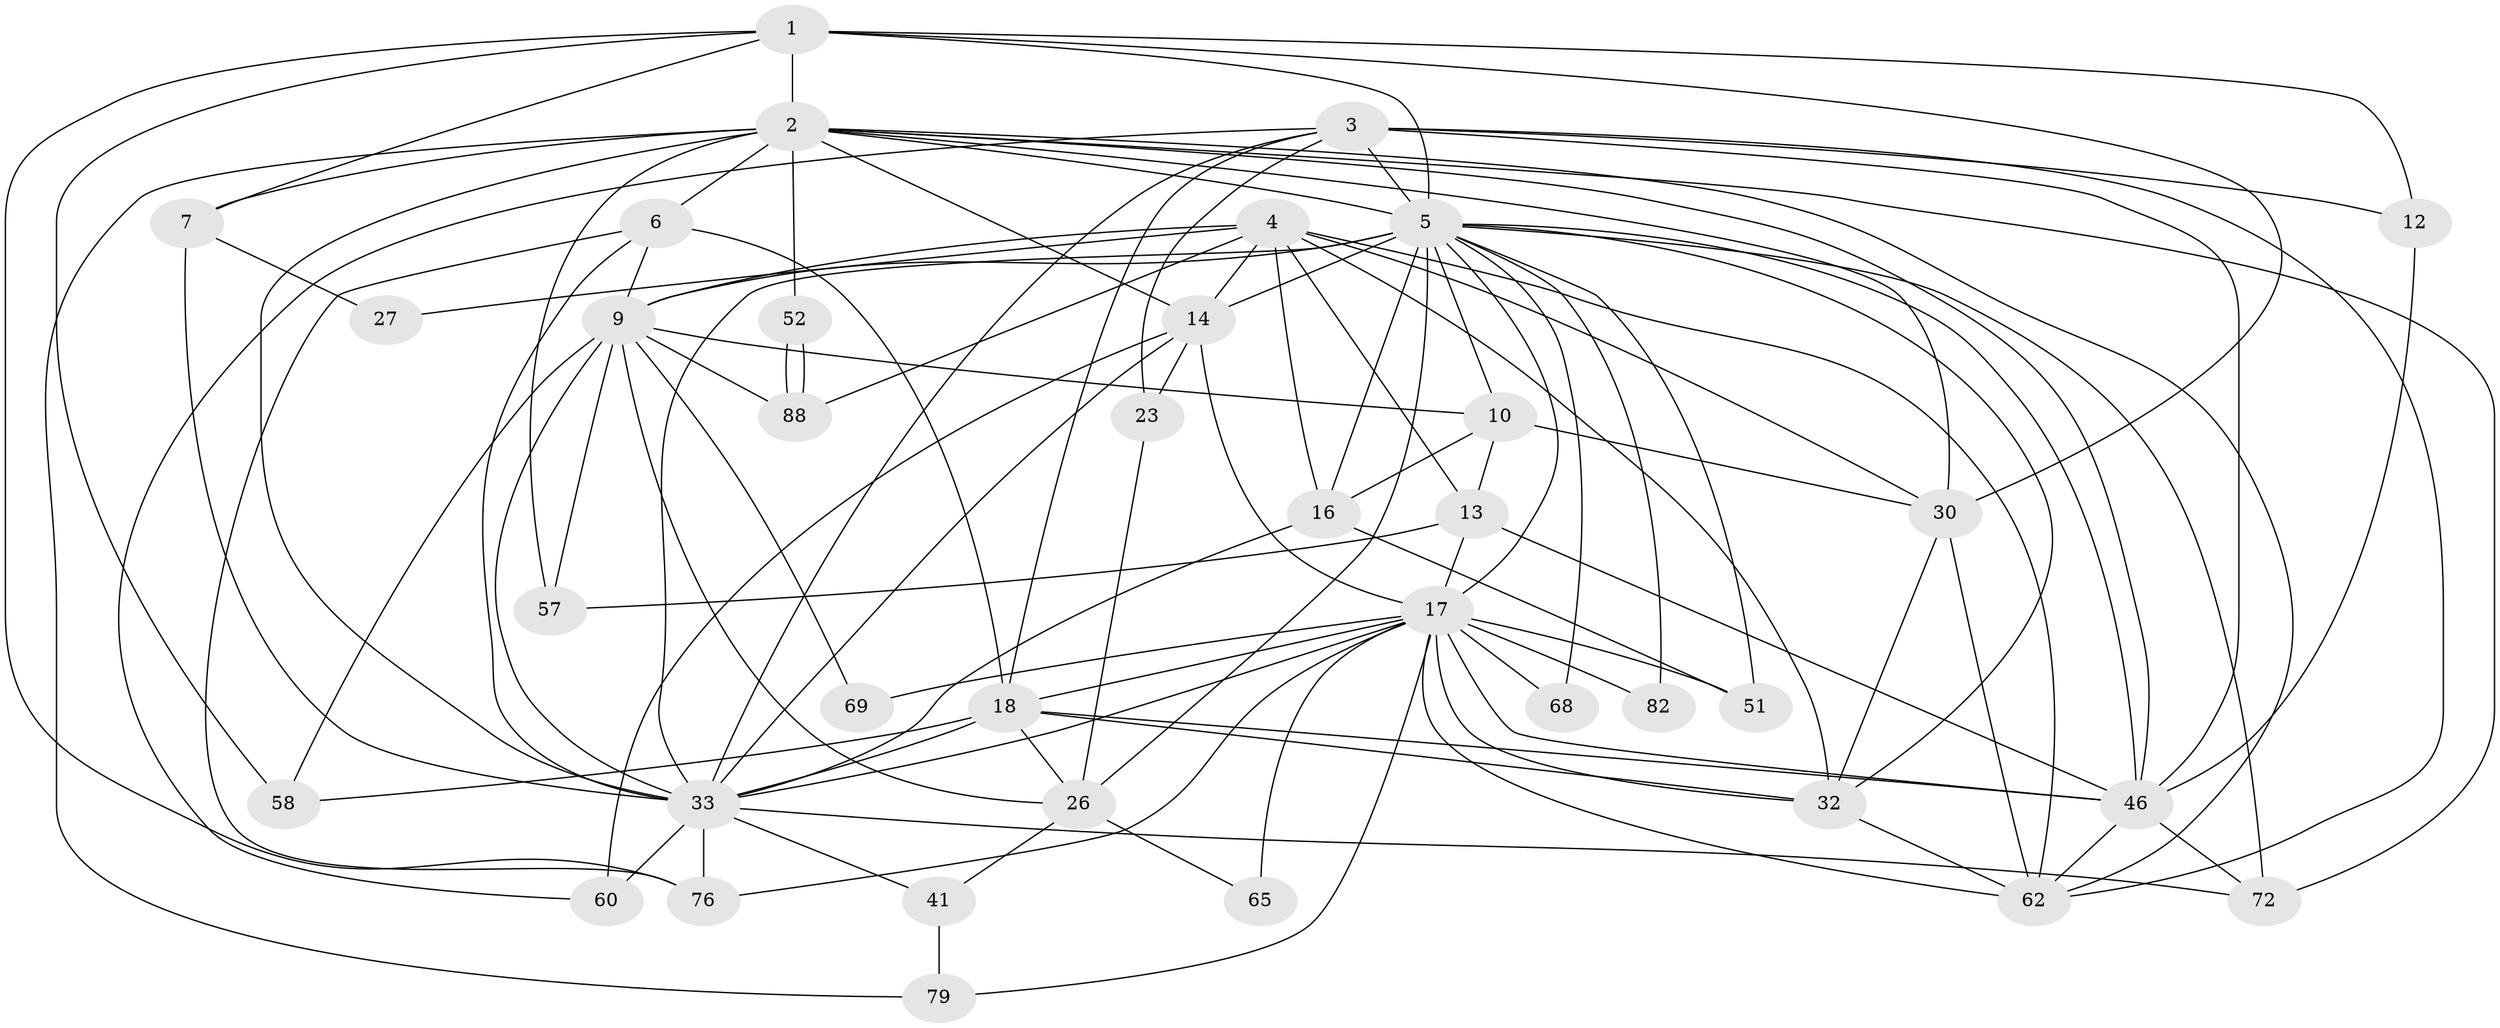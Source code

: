 // original degree distribution, {4: 0.34408602150537637, 5: 0.12903225806451613, 3: 0.24731182795698925, 6: 0.12903225806451613, 2: 0.11827956989247312, 7: 0.03225806451612903}
// Generated by graph-tools (version 1.1) at 2025/19/03/04/25 18:19:02]
// undirected, 37 vertices, 107 edges
graph export_dot {
graph [start="1"]
  node [color=gray90,style=filled];
  1 [super="+20+44"];
  2 [super="+56+8"];
  3 [super="+59"];
  4 [super="+11"];
  5 [super="+66+31+24"];
  6 [super="+34"];
  7 [super="+74"];
  9 [super="+21+25"];
  10 [super="+55"];
  12;
  13 [super="+42+15"];
  14 [super="+29+39+45"];
  16 [super="+38"];
  17 [super="+93+36+77+28"];
  18 [super="+22+19+89"];
  23;
  26 [super="+54"];
  27;
  30 [super="+47+64"];
  32 [super="+84+43"];
  33 [super="+48+78+35"];
  41 [super="+90"];
  46 [super="+86+61+67"];
  51;
  52;
  57;
  58;
  60;
  62 [super="+63"];
  65;
  68;
  69;
  72;
  76;
  79;
  82;
  88;
  1 -- 7;
  1 -- 5 [weight=2];
  1 -- 58;
  1 -- 12;
  1 -- 76;
  1 -- 30;
  1 -- 2 [weight=3];
  2 -- 5 [weight=2];
  2 -- 72;
  2 -- 79;
  2 -- 52;
  2 -- 57;
  2 -- 14;
  2 -- 33 [weight=2];
  2 -- 6 [weight=2];
  2 -- 7;
  2 -- 46;
  2 -- 30;
  2 -- 62;
  3 -- 62;
  3 -- 33;
  3 -- 5;
  3 -- 60;
  3 -- 23;
  3 -- 12;
  3 -- 46 [weight=3];
  3 -- 18;
  4 -- 9;
  4 -- 27;
  4 -- 16;
  4 -- 88;
  4 -- 62;
  4 -- 32;
  4 -- 14;
  4 -- 13;
  4 -- 30;
  5 -- 72;
  5 -- 14;
  5 -- 16 [weight=2];
  5 -- 51;
  5 -- 9;
  5 -- 32;
  5 -- 33;
  5 -- 68;
  5 -- 10 [weight=2];
  5 -- 17;
  5 -- 82;
  5 -- 26 [weight=2];
  5 -- 46;
  6 -- 76;
  6 -- 18;
  6 -- 9;
  6 -- 33;
  7 -- 33;
  7 -- 27;
  9 -- 88;
  9 -- 58;
  9 -- 10;
  9 -- 57;
  9 -- 26;
  9 -- 69;
  9 -- 33;
  10 -- 16;
  10 -- 13;
  10 -- 30;
  12 -- 46;
  13 -- 17 [weight=2];
  13 -- 57;
  13 -- 46;
  14 -- 23;
  14 -- 17;
  14 -- 60;
  14 -- 33;
  16 -- 51;
  16 -- 33;
  17 -- 32 [weight=2];
  17 -- 65 [weight=2];
  17 -- 76;
  17 -- 69;
  17 -- 46 [weight=3];
  17 -- 18;
  17 -- 62;
  17 -- 51;
  17 -- 68;
  17 -- 82;
  17 -- 79;
  17 -- 33;
  18 -- 33;
  18 -- 26;
  18 -- 58;
  18 -- 32;
  18 -- 46;
  23 -- 26;
  26 -- 65;
  26 -- 41;
  30 -- 62;
  30 -- 32;
  32 -- 62;
  33 -- 60;
  33 -- 72;
  33 -- 41;
  33 -- 76;
  41 -- 79;
  46 -- 62;
  46 -- 72;
  52 -- 88;
  52 -- 88;
}
